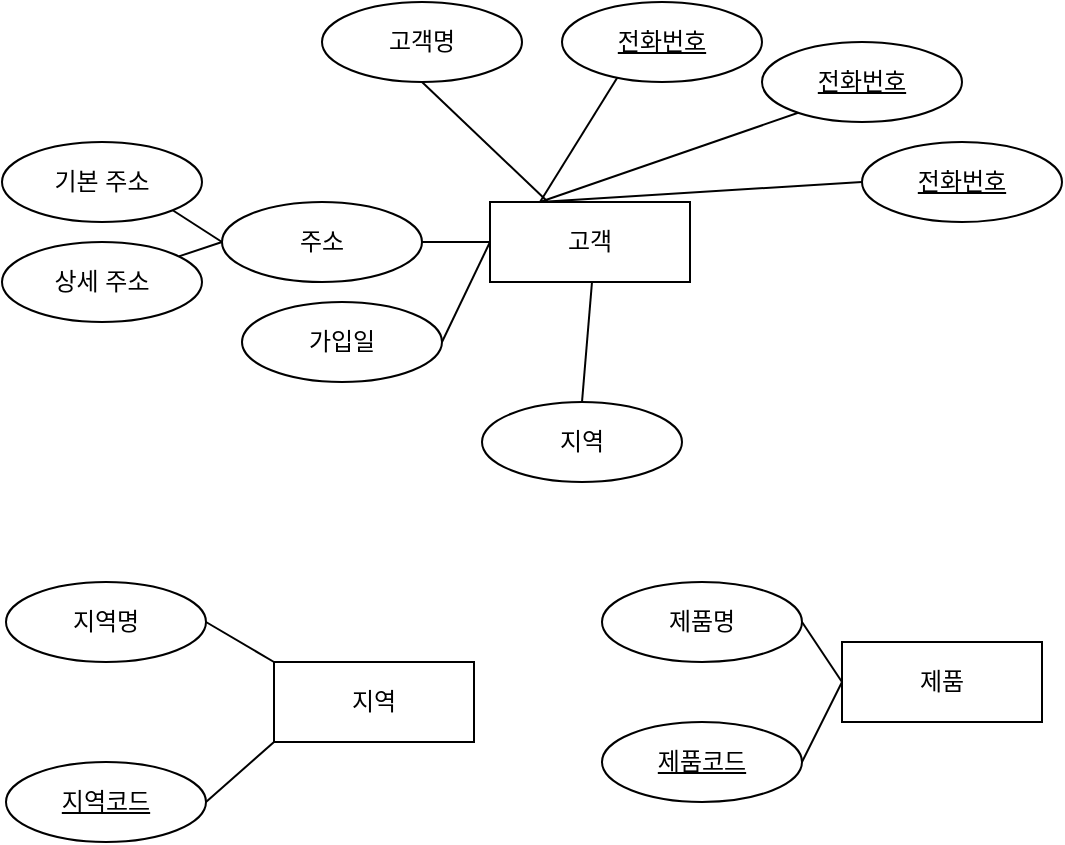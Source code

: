<mxfile version="23.1.1" type="github">
  <diagram name="페이지-1" id="2j_Kgk0AOY-v1cz8bwEK">
    <mxGraphModel dx="1434" dy="746" grid="1" gridSize="10" guides="1" tooltips="1" connect="1" arrows="1" fold="1" page="1" pageScale="1" pageWidth="827" pageHeight="1169" math="0" shadow="0">
      <root>
        <mxCell id="0" />
        <mxCell id="1" parent="0" />
        <mxCell id="XBCSh-ro25Oap2HENSft-2" value="고객명" style="ellipse;whiteSpace=wrap;html=1;align=center;" parent="1" vertex="1">
          <mxGeometry x="280" y="260" width="100" height="40" as="geometry" />
        </mxCell>
        <mxCell id="XBCSh-ro25Oap2HENSft-3" value="" style="endArrow=none;html=1;rounded=0;exitX=0.5;exitY=1;exitDx=0;exitDy=0;" parent="1" source="XBCSh-ro25Oap2HENSft-2" target="jm1n17PjCKHJLXdIWwu5-21" edge="1">
          <mxGeometry relative="1" as="geometry">
            <mxPoint x="330" y="380" as="sourcePoint" />
            <mxPoint x="387.5" y="360" as="targetPoint" />
          </mxGeometry>
        </mxCell>
        <mxCell id="XBCSh-ro25Oap2HENSft-6" value="" style="endArrow=none;html=1;rounded=0;exitX=0.35;exitY=1.075;exitDx=0;exitDy=0;exitPerimeter=0;entryX=0.25;entryY=0;entryDx=0;entryDy=0;" parent="1" target="jm1n17PjCKHJLXdIWwu5-21" edge="1">
          <mxGeometry relative="1" as="geometry">
            <mxPoint x="525" y="313" as="sourcePoint" />
            <mxPoint x="447.836" y="360" as="targetPoint" />
          </mxGeometry>
        </mxCell>
        <mxCell id="XBCSh-ro25Oap2HENSft-7" value="전화번호" style="ellipse;whiteSpace=wrap;html=1;align=center;fontStyle=4;" parent="1" vertex="1">
          <mxGeometry x="500" y="280" width="100" height="40" as="geometry" />
        </mxCell>
        <mxCell id="XBCSh-ro25Oap2HENSft-8" value="" style="endArrow=none;html=1;rounded=0;exitX=0.5;exitY=1;exitDx=0;exitDy=0;entryX=0.25;entryY=0;entryDx=0;entryDy=0;" parent="1" target="jm1n17PjCKHJLXdIWwu5-21" edge="1">
          <mxGeometry relative="1" as="geometry">
            <mxPoint x="432.5" y="290" as="sourcePoint" />
            <mxPoint x="415" y="360" as="targetPoint" />
          </mxGeometry>
        </mxCell>
        <mxCell id="jm1n17PjCKHJLXdIWwu5-1" value="전화번호" style="ellipse;whiteSpace=wrap;html=1;align=center;fontStyle=4;" vertex="1" parent="1">
          <mxGeometry x="400" y="260" width="100" height="40" as="geometry" />
        </mxCell>
        <mxCell id="jm1n17PjCKHJLXdIWwu5-2" value="전화번호" style="ellipse;whiteSpace=wrap;html=1;align=center;fontStyle=4;" vertex="1" parent="1">
          <mxGeometry x="550" y="330" width="100" height="40" as="geometry" />
        </mxCell>
        <mxCell id="jm1n17PjCKHJLXdIWwu5-3" value="" style="endArrow=none;html=1;rounded=0;exitX=0;exitY=0.5;exitDx=0;exitDy=0;entryX=0.25;entryY=0;entryDx=0;entryDy=0;" edge="1" parent="1" source="jm1n17PjCKHJLXdIWwu5-2" target="jm1n17PjCKHJLXdIWwu5-21">
          <mxGeometry relative="1" as="geometry">
            <mxPoint x="547" y="340" as="sourcePoint" />
            <mxPoint x="470" y="370" as="targetPoint" />
          </mxGeometry>
        </mxCell>
        <mxCell id="jm1n17PjCKHJLXdIWwu5-4" value="주소" style="ellipse;whiteSpace=wrap;html=1;align=center;" vertex="1" parent="1">
          <mxGeometry x="230" y="360" width="100" height="40" as="geometry" />
        </mxCell>
        <mxCell id="jm1n17PjCKHJLXdIWwu5-5" value="기본 주소" style="ellipse;whiteSpace=wrap;html=1;align=center;" vertex="1" parent="1">
          <mxGeometry x="120" y="330" width="100" height="40" as="geometry" />
        </mxCell>
        <mxCell id="jm1n17PjCKHJLXdIWwu5-6" value="상세 주소" style="ellipse;whiteSpace=wrap;html=1;align=center;" vertex="1" parent="1">
          <mxGeometry x="120" y="380" width="100" height="40" as="geometry" />
        </mxCell>
        <mxCell id="jm1n17PjCKHJLXdIWwu5-8" value="" style="endArrow=none;html=1;rounded=0;exitX=1;exitY=1;exitDx=0;exitDy=0;entryX=0;entryY=0.5;entryDx=0;entryDy=0;" edge="1" parent="1" source="jm1n17PjCKHJLXdIWwu5-5" target="jm1n17PjCKHJLXdIWwu5-4">
          <mxGeometry relative="1" as="geometry">
            <mxPoint x="207" y="390" as="sourcePoint" />
            <mxPoint x="237" y="390" as="targetPoint" />
          </mxGeometry>
        </mxCell>
        <mxCell id="jm1n17PjCKHJLXdIWwu5-9" value="" style="endArrow=none;html=1;rounded=0;entryX=0;entryY=0.5;entryDx=0;entryDy=0;" edge="1" parent="1" source="jm1n17PjCKHJLXdIWwu5-6" target="jm1n17PjCKHJLXdIWwu5-4">
          <mxGeometry relative="1" as="geometry">
            <mxPoint x="215" y="374" as="sourcePoint" />
            <mxPoint x="240" y="390" as="targetPoint" />
          </mxGeometry>
        </mxCell>
        <mxCell id="jm1n17PjCKHJLXdIWwu5-10" value="가입일" style="ellipse;whiteSpace=wrap;html=1;align=center;" vertex="1" parent="1">
          <mxGeometry x="240" y="410" width="100" height="40" as="geometry" />
        </mxCell>
        <mxCell id="jm1n17PjCKHJLXdIWwu5-11" value="" style="endArrow=none;html=1;rounded=0;exitX=1;exitY=0.5;exitDx=0;exitDy=0;entryX=0;entryY=0.5;entryDx=0;entryDy=0;" edge="1" parent="1" source="jm1n17PjCKHJLXdIWwu5-10" target="jm1n17PjCKHJLXdIWwu5-21">
          <mxGeometry relative="1" as="geometry">
            <mxPoint x="340" y="390" as="sourcePoint" />
            <mxPoint x="370" y="400" as="targetPoint" />
          </mxGeometry>
        </mxCell>
        <mxCell id="jm1n17PjCKHJLXdIWwu5-12" value="지역" style="ellipse;whiteSpace=wrap;html=1;align=center;" vertex="1" parent="1">
          <mxGeometry x="360" y="460" width="100" height="40" as="geometry" />
        </mxCell>
        <mxCell id="jm1n17PjCKHJLXdIWwu5-13" value="" style="endArrow=none;html=1;rounded=0;exitX=0.5;exitY=0;exitDx=0;exitDy=0;entryX=0.5;entryY=1;entryDx=0;entryDy=0;" edge="1" parent="1" source="jm1n17PjCKHJLXdIWwu5-12">
          <mxGeometry relative="1" as="geometry">
            <mxPoint x="404" y="450" as="sourcePoint" />
            <mxPoint x="415" y="400" as="targetPoint" />
          </mxGeometry>
        </mxCell>
        <mxCell id="jm1n17PjCKHJLXdIWwu5-18" value="지역명" style="ellipse;whiteSpace=wrap;html=1;align=center;" vertex="1" parent="1">
          <mxGeometry x="122" y="550" width="100" height="40" as="geometry" />
        </mxCell>
        <mxCell id="jm1n17PjCKHJLXdIWwu5-19" value="지역코드" style="ellipse;whiteSpace=wrap;html=1;align=center;fontStyle=4;" vertex="1" parent="1">
          <mxGeometry x="122" y="640" width="100" height="40" as="geometry" />
        </mxCell>
        <mxCell id="jm1n17PjCKHJLXdIWwu5-21" value="고객" style="whiteSpace=wrap;html=1;align=center;" vertex="1" parent="1">
          <mxGeometry x="364" y="360" width="100" height="40" as="geometry" />
        </mxCell>
        <mxCell id="jm1n17PjCKHJLXdIWwu5-22" value="지역" style="whiteSpace=wrap;html=1;align=center;" vertex="1" parent="1">
          <mxGeometry x="256" y="590" width="100" height="40" as="geometry" />
        </mxCell>
        <mxCell id="jm1n17PjCKHJLXdIWwu5-23" value="" style="endArrow=none;html=1;rounded=0;exitX=1;exitY=0.5;exitDx=0;exitDy=0;entryX=0;entryY=0;entryDx=0;entryDy=0;" edge="1" parent="1" source="jm1n17PjCKHJLXdIWwu5-18" target="jm1n17PjCKHJLXdIWwu5-22">
          <mxGeometry relative="1" as="geometry">
            <mxPoint x="222" y="645" as="sourcePoint" />
            <mxPoint x="227" y="585" as="targetPoint" />
          </mxGeometry>
        </mxCell>
        <mxCell id="jm1n17PjCKHJLXdIWwu5-24" value="" style="endArrow=none;html=1;rounded=0;exitX=1;exitY=0.5;exitDx=0;exitDy=0;entryX=0;entryY=1;entryDx=0;entryDy=0;" edge="1" parent="1" source="jm1n17PjCKHJLXdIWwu5-19" target="jm1n17PjCKHJLXdIWwu5-22">
          <mxGeometry relative="1" as="geometry">
            <mxPoint x="232" y="580" as="sourcePoint" />
            <mxPoint x="266" y="600" as="targetPoint" />
          </mxGeometry>
        </mxCell>
        <mxCell id="jm1n17PjCKHJLXdIWwu5-26" value="" style="endArrow=none;html=1;rounded=0;exitX=1;exitY=0.5;exitDx=0;exitDy=0;entryX=0;entryY=0.5;entryDx=0;entryDy=0;" edge="1" parent="1" source="jm1n17PjCKHJLXdIWwu5-4" target="jm1n17PjCKHJLXdIWwu5-21">
          <mxGeometry relative="1" as="geometry">
            <mxPoint x="340" y="310" as="sourcePoint" />
            <mxPoint x="403" y="370" as="targetPoint" />
          </mxGeometry>
        </mxCell>
        <mxCell id="jm1n17PjCKHJLXdIWwu5-33" value="제품" style="whiteSpace=wrap;html=1;align=center;" vertex="1" parent="1">
          <mxGeometry x="540" y="580" width="100" height="40" as="geometry" />
        </mxCell>
        <mxCell id="jm1n17PjCKHJLXdIWwu5-34" value="제품명" style="ellipse;whiteSpace=wrap;html=1;align=center;" vertex="1" parent="1">
          <mxGeometry x="420" y="550" width="100" height="40" as="geometry" />
        </mxCell>
        <mxCell id="jm1n17PjCKHJLXdIWwu5-35" value="제품코드" style="ellipse;whiteSpace=wrap;html=1;align=center;fontStyle=4;" vertex="1" parent="1">
          <mxGeometry x="420" y="620" width="100" height="40" as="geometry" />
        </mxCell>
        <mxCell id="jm1n17PjCKHJLXdIWwu5-36" value="" style="endArrow=none;html=1;rounded=0;exitX=1;exitY=0.5;exitDx=0;exitDy=0;entryX=0;entryY=0.5;entryDx=0;entryDy=0;" edge="1" parent="1" source="jm1n17PjCKHJLXdIWwu5-34" target="jm1n17PjCKHJLXdIWwu5-33">
          <mxGeometry relative="1" as="geometry">
            <mxPoint x="232" y="580" as="sourcePoint" />
            <mxPoint x="266" y="600" as="targetPoint" />
          </mxGeometry>
        </mxCell>
        <mxCell id="jm1n17PjCKHJLXdIWwu5-37" value="" style="endArrow=none;html=1;rounded=0;exitX=1;exitY=0.5;exitDx=0;exitDy=0;entryX=0;entryY=0.5;entryDx=0;entryDy=0;" edge="1" parent="1" source="jm1n17PjCKHJLXdIWwu5-35" target="jm1n17PjCKHJLXdIWwu5-33">
          <mxGeometry relative="1" as="geometry">
            <mxPoint x="232" y="670" as="sourcePoint" />
            <mxPoint x="266" y="640" as="targetPoint" />
          </mxGeometry>
        </mxCell>
      </root>
    </mxGraphModel>
  </diagram>
</mxfile>
